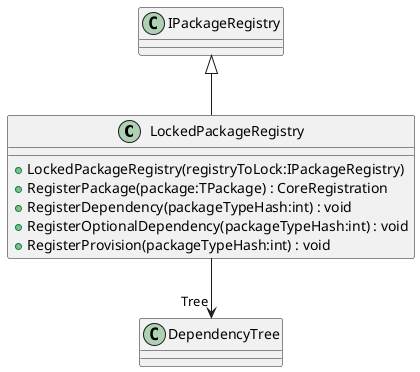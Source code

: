 @startuml
class LockedPackageRegistry {
    + LockedPackageRegistry(registryToLock:IPackageRegistry)
    + RegisterPackage(package:TPackage) : CoreRegistration
    + RegisterDependency(packageTypeHash:int) : void
    + RegisterOptionalDependency(packageTypeHash:int) : void
    + RegisterProvision(packageTypeHash:int) : void
}
IPackageRegistry <|-- LockedPackageRegistry
LockedPackageRegistry --> "Tree" DependencyTree
@enduml
